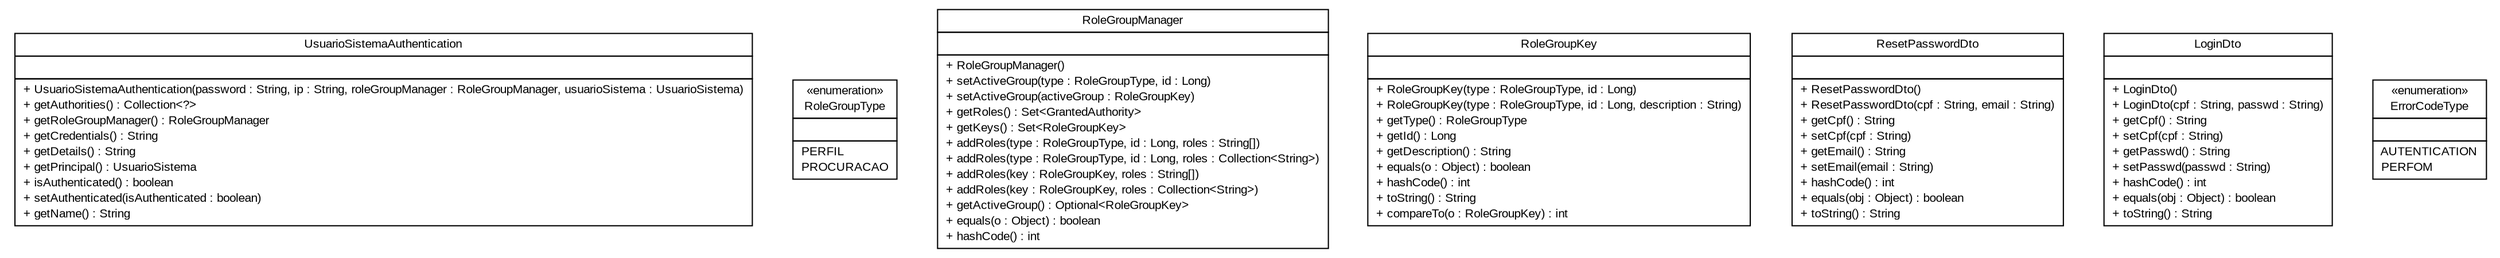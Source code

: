 #!/usr/local/bin/dot
#
# Class diagram 
# Generated by UMLGraph version R5_6 (http://www.umlgraph.org/)
#

digraph G {
	edge [fontname="arial",fontsize=10,labelfontname="arial",labelfontsize=10];
	node [fontname="arial",fontsize=10,shape=plaintext];
	nodesep=0.25;
	ranksep=0.5;
	// br.gov.to.sefaz.seg.business.authentication.domain.UsuarioSistemaAuthentication
	c12944 [label=<<table title="br.gov.to.sefaz.seg.business.authentication.domain.UsuarioSistemaAuthentication" border="0" cellborder="1" cellspacing="0" cellpadding="2" port="p" href="./UsuarioSistemaAuthentication.html">
		<tr><td><table border="0" cellspacing="0" cellpadding="1">
<tr><td align="center" balign="center"> UsuarioSistemaAuthentication </td></tr>
		</table></td></tr>
		<tr><td><table border="0" cellspacing="0" cellpadding="1">
<tr><td align="left" balign="left">  </td></tr>
		</table></td></tr>
		<tr><td><table border="0" cellspacing="0" cellpadding="1">
<tr><td align="left" balign="left"> + UsuarioSistemaAuthentication(password : String, ip : String, roleGroupManager : RoleGroupManager, usuarioSistema : UsuarioSistema) </td></tr>
<tr><td align="left" balign="left"> + getAuthorities() : Collection&lt;?&gt; </td></tr>
<tr><td align="left" balign="left"> + getRoleGroupManager() : RoleGroupManager </td></tr>
<tr><td align="left" balign="left"> + getCredentials() : String </td></tr>
<tr><td align="left" balign="left"> + getDetails() : String </td></tr>
<tr><td align="left" balign="left"> + getPrincipal() : UsuarioSistema </td></tr>
<tr><td align="left" balign="left"> + isAuthenticated() : boolean </td></tr>
<tr><td align="left" balign="left"> + setAuthenticated(isAuthenticated : boolean) </td></tr>
<tr><td align="left" balign="left"> + getName() : String </td></tr>
		</table></td></tr>
		</table>>, URL="./UsuarioSistemaAuthentication.html", fontname="arial", fontcolor="black", fontsize=10.0];
	// br.gov.to.sefaz.seg.business.authentication.domain.RoleGroupType
	c12945 [label=<<table title="br.gov.to.sefaz.seg.business.authentication.domain.RoleGroupType" border="0" cellborder="1" cellspacing="0" cellpadding="2" port="p" href="./RoleGroupType.html">
		<tr><td><table border="0" cellspacing="0" cellpadding="1">
<tr><td align="center" balign="center"> &#171;enumeration&#187; </td></tr>
<tr><td align="center" balign="center"> RoleGroupType </td></tr>
		</table></td></tr>
		<tr><td><table border="0" cellspacing="0" cellpadding="1">
<tr><td align="left" balign="left">  </td></tr>
		</table></td></tr>
		<tr><td><table border="0" cellspacing="0" cellpadding="1">
<tr><td align="left" balign="left"> PERFIL </td></tr>
<tr><td align="left" balign="left"> PROCURACAO </td></tr>
		</table></td></tr>
		</table>>, URL="./RoleGroupType.html", fontname="arial", fontcolor="black", fontsize=10.0];
	// br.gov.to.sefaz.seg.business.authentication.domain.RoleGroupManager
	c12946 [label=<<table title="br.gov.to.sefaz.seg.business.authentication.domain.RoleGroupManager" border="0" cellborder="1" cellspacing="0" cellpadding="2" port="p" href="./RoleGroupManager.html">
		<tr><td><table border="0" cellspacing="0" cellpadding="1">
<tr><td align="center" balign="center"> RoleGroupManager </td></tr>
		</table></td></tr>
		<tr><td><table border="0" cellspacing="0" cellpadding="1">
<tr><td align="left" balign="left">  </td></tr>
		</table></td></tr>
		<tr><td><table border="0" cellspacing="0" cellpadding="1">
<tr><td align="left" balign="left"> + RoleGroupManager() </td></tr>
<tr><td align="left" balign="left"> + setActiveGroup(type : RoleGroupType, id : Long) </td></tr>
<tr><td align="left" balign="left"> + setActiveGroup(activeGroup : RoleGroupKey) </td></tr>
<tr><td align="left" balign="left"> + getRoles() : Set&lt;GrantedAuthority&gt; </td></tr>
<tr><td align="left" balign="left"> + getKeys() : Set&lt;RoleGroupKey&gt; </td></tr>
<tr><td align="left" balign="left"> + addRoles(type : RoleGroupType, id : Long, roles : String[]) </td></tr>
<tr><td align="left" balign="left"> + addRoles(type : RoleGroupType, id : Long, roles : Collection&lt;String&gt;) </td></tr>
<tr><td align="left" balign="left"> + addRoles(key : RoleGroupKey, roles : String[]) </td></tr>
<tr><td align="left" balign="left"> + addRoles(key : RoleGroupKey, roles : Collection&lt;String&gt;) </td></tr>
<tr><td align="left" balign="left"> + getActiveGroup() : Optional&lt;RoleGroupKey&gt; </td></tr>
<tr><td align="left" balign="left"> + equals(o : Object) : boolean </td></tr>
<tr><td align="left" balign="left"> + hashCode() : int </td></tr>
		</table></td></tr>
		</table>>, URL="./RoleGroupManager.html", fontname="arial", fontcolor="black", fontsize=10.0];
	// br.gov.to.sefaz.seg.business.authentication.domain.RoleGroupKey
	c12947 [label=<<table title="br.gov.to.sefaz.seg.business.authentication.domain.RoleGroupKey" border="0" cellborder="1" cellspacing="0" cellpadding="2" port="p" href="./RoleGroupKey.html">
		<tr><td><table border="0" cellspacing="0" cellpadding="1">
<tr><td align="center" balign="center"> RoleGroupKey </td></tr>
		</table></td></tr>
		<tr><td><table border="0" cellspacing="0" cellpadding="1">
<tr><td align="left" balign="left">  </td></tr>
		</table></td></tr>
		<tr><td><table border="0" cellspacing="0" cellpadding="1">
<tr><td align="left" balign="left"> + RoleGroupKey(type : RoleGroupType, id : Long) </td></tr>
<tr><td align="left" balign="left"> + RoleGroupKey(type : RoleGroupType, id : Long, description : String) </td></tr>
<tr><td align="left" balign="left"> + getType() : RoleGroupType </td></tr>
<tr><td align="left" balign="left"> + getId() : Long </td></tr>
<tr><td align="left" balign="left"> + getDescription() : String </td></tr>
<tr><td align="left" balign="left"> + equals(o : Object) : boolean </td></tr>
<tr><td align="left" balign="left"> + hashCode() : int </td></tr>
<tr><td align="left" balign="left"> + toString() : String </td></tr>
<tr><td align="left" balign="left"> + compareTo(o : RoleGroupKey) : int </td></tr>
		</table></td></tr>
		</table>>, URL="./RoleGroupKey.html", fontname="arial", fontcolor="black", fontsize=10.0];
	// br.gov.to.sefaz.seg.business.authentication.domain.ResetPasswordDto
	c12948 [label=<<table title="br.gov.to.sefaz.seg.business.authentication.domain.ResetPasswordDto" border="0" cellborder="1" cellspacing="0" cellpadding="2" port="p" href="./ResetPasswordDto.html">
		<tr><td><table border="0" cellspacing="0" cellpadding="1">
<tr><td align="center" balign="center"> ResetPasswordDto </td></tr>
		</table></td></tr>
		<tr><td><table border="0" cellspacing="0" cellpadding="1">
<tr><td align="left" balign="left">  </td></tr>
		</table></td></tr>
		<tr><td><table border="0" cellspacing="0" cellpadding="1">
<tr><td align="left" balign="left"> + ResetPasswordDto() </td></tr>
<tr><td align="left" balign="left"> + ResetPasswordDto(cpf : String, email : String) </td></tr>
<tr><td align="left" balign="left"> + getCpf() : String </td></tr>
<tr><td align="left" balign="left"> + setCpf(cpf : String) </td></tr>
<tr><td align="left" balign="left"> + getEmail() : String </td></tr>
<tr><td align="left" balign="left"> + setEmail(email : String) </td></tr>
<tr><td align="left" balign="left"> + hashCode() : int </td></tr>
<tr><td align="left" balign="left"> + equals(obj : Object) : boolean </td></tr>
<tr><td align="left" balign="left"> + toString() : String </td></tr>
		</table></td></tr>
		</table>>, URL="./ResetPasswordDto.html", fontname="arial", fontcolor="black", fontsize=10.0];
	// br.gov.to.sefaz.seg.business.authentication.domain.LoginDto
	c12949 [label=<<table title="br.gov.to.sefaz.seg.business.authentication.domain.LoginDto" border="0" cellborder="1" cellspacing="0" cellpadding="2" port="p" href="./LoginDto.html">
		<tr><td><table border="0" cellspacing="0" cellpadding="1">
<tr><td align="center" balign="center"> LoginDto </td></tr>
		</table></td></tr>
		<tr><td><table border="0" cellspacing="0" cellpadding="1">
<tr><td align="left" balign="left">  </td></tr>
		</table></td></tr>
		<tr><td><table border="0" cellspacing="0" cellpadding="1">
<tr><td align="left" balign="left"> + LoginDto() </td></tr>
<tr><td align="left" balign="left"> + LoginDto(cpf : String, passwd : String) </td></tr>
<tr><td align="left" balign="left"> + getCpf() : String </td></tr>
<tr><td align="left" balign="left"> + setCpf(cpf : String) </td></tr>
<tr><td align="left" balign="left"> + getPasswd() : String </td></tr>
<tr><td align="left" balign="left"> + setPasswd(passwd : String) </td></tr>
<tr><td align="left" balign="left"> + hashCode() : int </td></tr>
<tr><td align="left" balign="left"> + equals(obj : Object) : boolean </td></tr>
<tr><td align="left" balign="left"> + toString() : String </td></tr>
		</table></td></tr>
		</table>>, URL="./LoginDto.html", fontname="arial", fontcolor="black", fontsize=10.0];
	// br.gov.to.sefaz.seg.business.authentication.domain.ErrorCodeType
	c12950 [label=<<table title="br.gov.to.sefaz.seg.business.authentication.domain.ErrorCodeType" border="0" cellborder="1" cellspacing="0" cellpadding="2" port="p" href="./ErrorCodeType.html">
		<tr><td><table border="0" cellspacing="0" cellpadding="1">
<tr><td align="center" balign="center"> &#171;enumeration&#187; </td></tr>
<tr><td align="center" balign="center"> ErrorCodeType </td></tr>
		</table></td></tr>
		<tr><td><table border="0" cellspacing="0" cellpadding="1">
<tr><td align="left" balign="left">  </td></tr>
		</table></td></tr>
		<tr><td><table border="0" cellspacing="0" cellpadding="1">
<tr><td align="left" balign="left"> AUTENTICATION </td></tr>
<tr><td align="left" balign="left"> PERFOM </td></tr>
		</table></td></tr>
		</table>>, URL="./ErrorCodeType.html", fontname="arial", fontcolor="black", fontsize=10.0];
}


